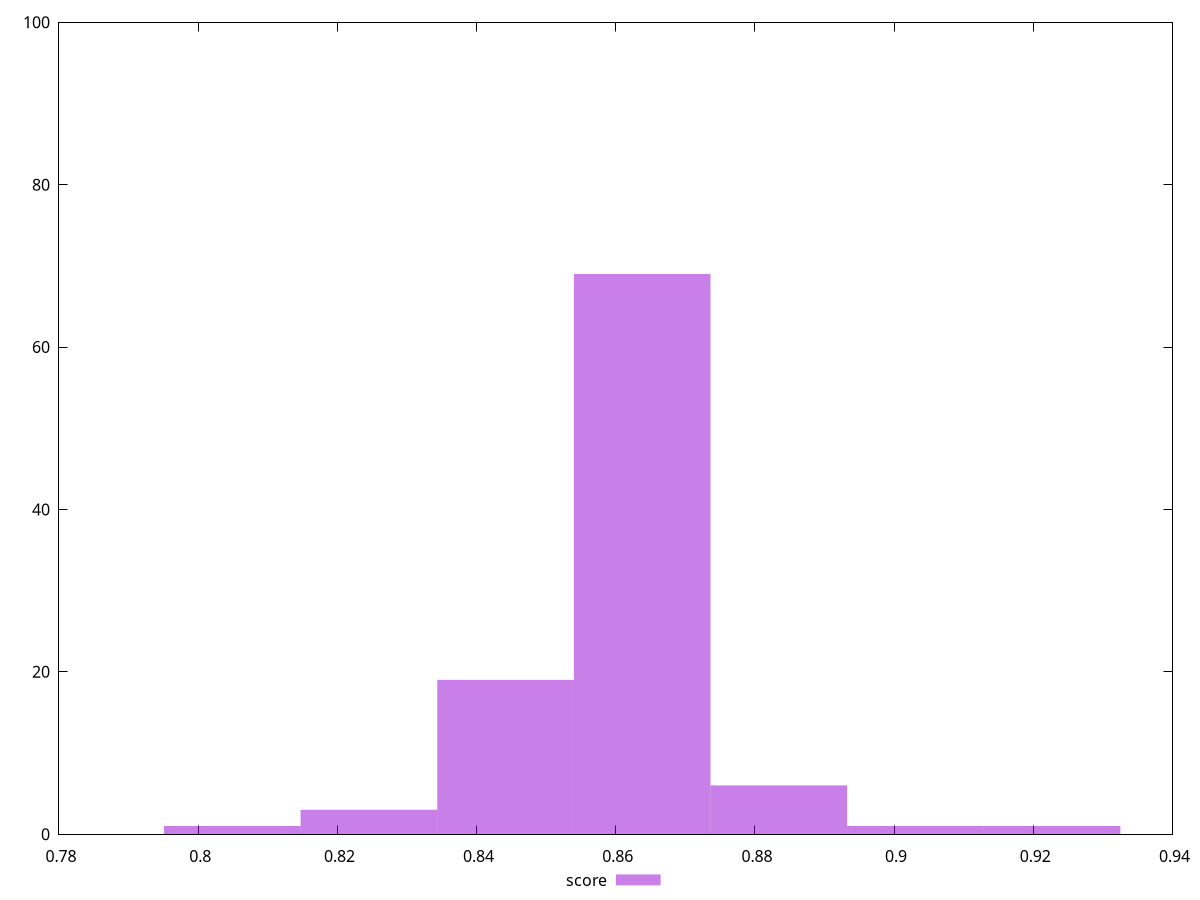 reset
set terminal svg size 640, 490 enhanced background rgb 'white'
set output "report_00007_2020-12-11T15:55:29.892Z/mainthread-work-breakdown/samples/pages/score/histogram.svg"

$score <<EOF
0.9030618809317545 1
0.8245347608507325 3
0.8637983208912435 69
0.844166540870988 19
0.8834301009114991 6
0.9226936609520101 1
0.804902980830477 1
EOF

set key outside below
set boxwidth 0.019631780020255535
set yrange [0:100]
set style fill transparent solid 0.5 noborder

plot \
  $score title "score" with boxes, \


reset